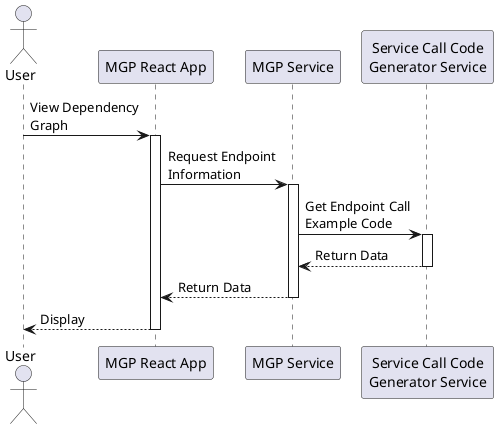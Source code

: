 @startuml
actor User
participant "MGP React App" as A
participant "MGP Service" as B
participant "Service Call Code\nGenerator Service" as C

User -> A: View Dependency\nGraph
activate A

A -> B: Request Endpoint\nInformation
activate B

B -> C: Get Endpoint Call\nExample Code
activate C
B <-- C: Return Data
deactivate C

B --> A: Return Data
deactivate B

A --> User: Display
deactivate A




@enduml
